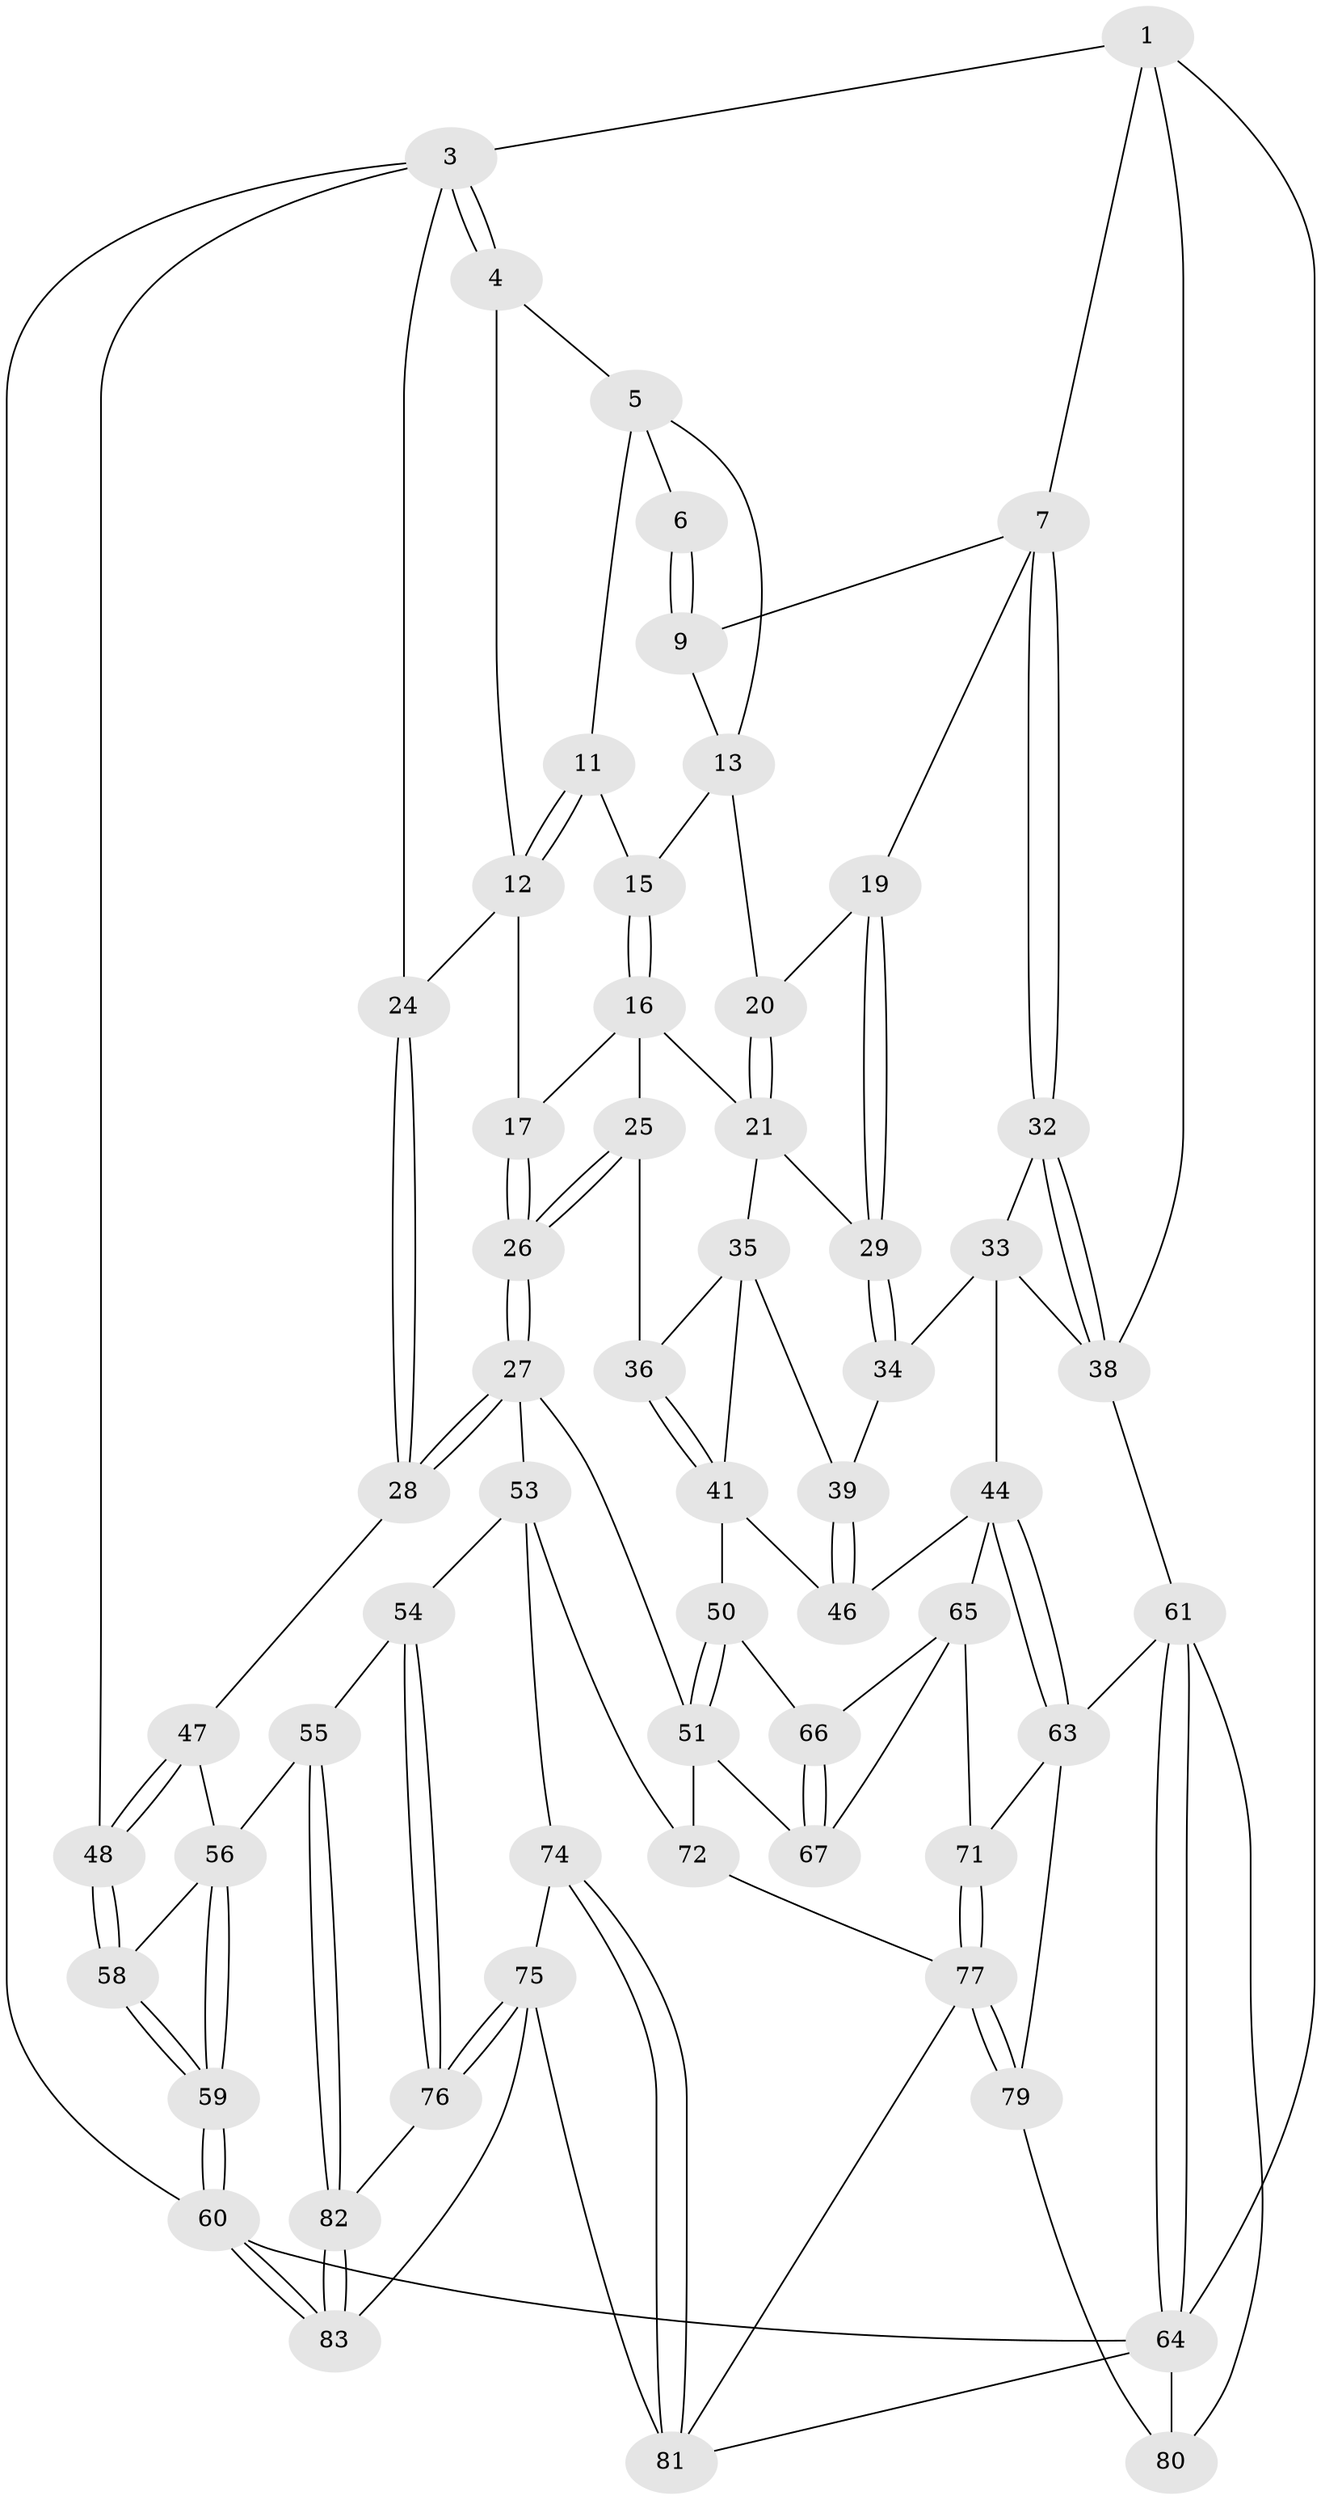 // original degree distribution, {3: 0.023255813953488372, 6: 0.20930232558139536, 4: 0.23255813953488372, 5: 0.5348837209302325}
// Generated by graph-tools (version 1.1) at 2025/11/02/27/25 16:11:59]
// undirected, 60 vertices, 136 edges
graph export_dot {
graph [start="1"]
  node [color=gray90,style=filled];
  1 [pos="+0.7682165990842728+0",super="+2"];
  3 [pos="+0+0",super="+23"];
  4 [pos="+0.28142685874993445+0"];
  5 [pos="+0.3719598259920285+0",super="+10"];
  6 [pos="+0.5291942866110744+0"];
  7 [pos="+0.7479299318723108+0.24496073596276668",super="+8"];
  9 [pos="+0.5635263390325774+0.07593550019707841"];
  11 [pos="+0.29146774888735455+0.1879589830275768"];
  12 [pos="+0.15513570031040133+0.22326279082711564",super="+18"];
  13 [pos="+0.4559984504537247+0.20475705537303288",super="+14"];
  15 [pos="+0.34791124521523453+0.24900564103728673"];
  16 [pos="+0.33957696943056903+0.2993939422204097",super="+22"];
  17 [pos="+0.2866339127295777+0.3242142392769438"];
  19 [pos="+0.6330684824283048+0.2722723491220292"];
  20 [pos="+0.47434805726669493+0.24413160573277065"];
  21 [pos="+0.4351801905402361+0.33185054725538043",super="+31"];
  24 [pos="+0.1105027512890637+0.24690496695741404"];
  25 [pos="+0.3771213394673324+0.4774580089222024"];
  26 [pos="+0.3268548456415091+0.5256962258809277"];
  27 [pos="+0.3111070376669271+0.5543263081210378",super="+52"];
  28 [pos="+0.1843632839307965+0.517784531969759"];
  29 [pos="+0.6282559617826231+0.2822397027296659",super="+30"];
  32 [pos="+0.8053059146383771+0.2790558889059315"];
  33 [pos="+0.7066230419021828+0.46887930965265856",super="+43"];
  34 [pos="+0.6537561579212973+0.48929388040871713",super="+37"];
  35 [pos="+0.5294995809991863+0.43155270765637815",super="+40"];
  36 [pos="+0.4443055275161783+0.4637215583733615"];
  38 [pos="+1+0.32781844111680647",super="+42"];
  39 [pos="+0.6191062814873872+0.5163656563710678"];
  41 [pos="+0.5851702053624497+0.5461826500509485",super="+49"];
  44 [pos="+0.7855041588067707+0.6568621032620438",super="+45"];
  46 [pos="+0.7324866400615017+0.6464574904169684"];
  47 [pos="+0.18143448971129603+0.5188488323443176"];
  48 [pos="+0+0.4553945693700853"];
  50 [pos="+0.5333219548547168+0.6123572731077493"];
  51 [pos="+0.4491913504008923+0.6511319972377915",super="+68"];
  53 [pos="+0.3496906858111124+0.6399804975386604",super="+73"];
  54 [pos="+0.3329824345329813+0.6643377126496711"];
  55 [pos="+0.12216478644614419+0.8135671633502749"];
  56 [pos="+0.03328777390240286+0.7768217970609085",super="+57"];
  58 [pos="+0+0.6007421800354721"];
  59 [pos="+0+0.7860790137722015"];
  60 [pos="+0+1"];
  61 [pos="+1+0.813343783986612",super="+62"];
  63 [pos="+0.7942827605041687+0.6808944872372212",super="+70"];
  64 [pos="+1+1",super="+84"];
  65 [pos="+0.715440869999731+0.661048494893886",super="+69"];
  66 [pos="+0.614450876462155+0.6716058839055408"];
  67 [pos="+0.611855679209078+0.7731214847462581"];
  71 [pos="+0.6152786685010154+0.7748760518647453"];
  72 [pos="+0.5155815402915878+0.8538257660682343"];
  74 [pos="+0.45183352520807424+0.8745370036500523"];
  75 [pos="+0.33785884394421917+0.9544637045492748",super="+86"];
  76 [pos="+0.3222155594534898+0.9333502373582477"];
  77 [pos="+0.6756005152799943+0.9641909067423442",super="+78"];
  79 [pos="+0.7900468727793055+0.8654314401416308"];
  80 [pos="+0.8484824276449048+0.879767016430921"];
  81 [pos="+0.6242473303260778+1",super="+85"];
  82 [pos="+0.14594126171211838+0.8639171043029511"];
  83 [pos="+0.03454847125739381+1"];
  1 -- 7;
  1 -- 64;
  1 -- 3;
  1 -- 38;
  3 -- 4;
  3 -- 4;
  3 -- 60;
  3 -- 24;
  3 -- 48;
  4 -- 5;
  4 -- 12;
  5 -- 6;
  5 -- 13;
  5 -- 11;
  6 -- 9;
  6 -- 9;
  7 -- 32;
  7 -- 32;
  7 -- 9;
  7 -- 19;
  9 -- 13;
  11 -- 12;
  11 -- 12;
  11 -- 15;
  12 -- 24;
  12 -- 17;
  13 -- 20;
  13 -- 15;
  15 -- 16;
  15 -- 16;
  16 -- 17;
  16 -- 25;
  16 -- 21;
  17 -- 26;
  17 -- 26;
  19 -- 20;
  19 -- 29;
  19 -- 29;
  20 -- 21;
  20 -- 21;
  21 -- 29;
  21 -- 35;
  24 -- 28;
  24 -- 28;
  25 -- 26;
  25 -- 26;
  25 -- 36;
  26 -- 27;
  26 -- 27;
  27 -- 28;
  27 -- 28;
  27 -- 51;
  27 -- 53;
  28 -- 47;
  29 -- 34 [weight=2];
  29 -- 34;
  32 -- 33;
  32 -- 38;
  32 -- 38;
  33 -- 34;
  33 -- 44;
  33 -- 38;
  34 -- 39;
  35 -- 36;
  35 -- 41;
  35 -- 39;
  36 -- 41;
  36 -- 41;
  38 -- 61;
  39 -- 46;
  39 -- 46;
  41 -- 50;
  41 -- 46;
  44 -- 63;
  44 -- 63;
  44 -- 65;
  44 -- 46;
  47 -- 48;
  47 -- 48;
  47 -- 56;
  48 -- 58;
  48 -- 58;
  50 -- 51;
  50 -- 51;
  50 -- 66;
  51 -- 72;
  51 -- 67;
  53 -- 54;
  53 -- 72;
  53 -- 74;
  54 -- 55;
  54 -- 76;
  54 -- 76;
  55 -- 56;
  55 -- 82;
  55 -- 82;
  56 -- 59;
  56 -- 59;
  56 -- 58;
  58 -- 59;
  58 -- 59;
  59 -- 60;
  59 -- 60;
  60 -- 83;
  60 -- 83;
  60 -- 64;
  61 -- 64;
  61 -- 64;
  61 -- 80;
  61 -- 63;
  63 -- 71;
  63 -- 79;
  64 -- 80;
  64 -- 81;
  65 -- 66;
  65 -- 67;
  65 -- 71;
  66 -- 67;
  66 -- 67;
  71 -- 77;
  71 -- 77;
  72 -- 77;
  74 -- 75;
  74 -- 81;
  74 -- 81;
  75 -- 76;
  75 -- 76;
  75 -- 83;
  75 -- 81;
  76 -- 82;
  77 -- 79;
  77 -- 79;
  77 -- 81;
  79 -- 80;
  82 -- 83;
  82 -- 83;
}
